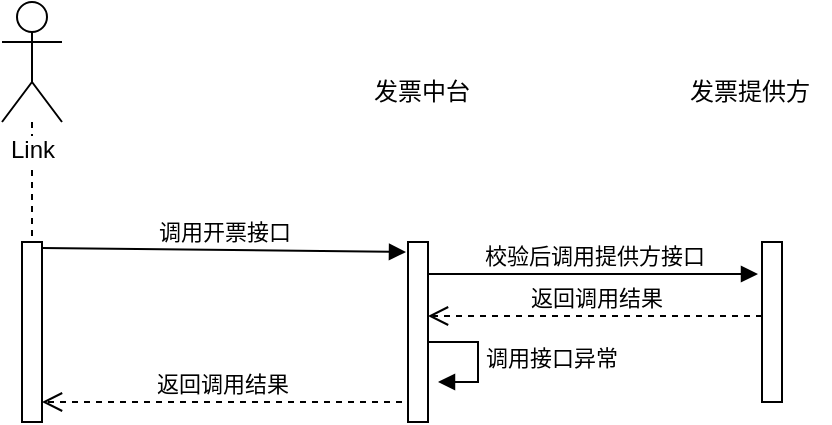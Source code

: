 <mxfile pages="1" version="11.2.1" type="github"><diagram id="LE7GMwA7oeccAruLPDXT" name="Page-1"><mxGraphModel dx="868" dy="452" grid="1" gridSize="10" guides="1" tooltips="1" connect="1" arrows="1" fold="1" page="1" pageScale="1" pageWidth="827" pageHeight="1169" math="0" shadow="0"><root><mxCell id="0"/><mxCell id="1" parent="0"/><mxCell id="mC9n6QI7rBRstka_r5N_-8" style="edgeStyle=orthogonalEdgeStyle;rounded=0;orthogonalLoop=1;jettySize=auto;html=1;entryX=0.5;entryY=0.013;entryDx=0;entryDy=0;entryPerimeter=0;dashed=1;endArrow=none;endFill=0;" edge="1" parent="1" source="mC9n6QI7rBRstka_r5N_-1" target="mC9n6QI7rBRstka_r5N_-5"><mxGeometry relative="1" as="geometry"/></mxCell><mxCell id="mC9n6QI7rBRstka_r5N_-1" value="Link" style="shape=umlActor;verticalLabelPosition=bottom;labelBackgroundColor=#ffffff;verticalAlign=top;html=1;outlineConnect=0;" vertex="1" parent="1"><mxGeometry x="210" y="50" width="30" height="60" as="geometry"/></mxCell><mxCell id="mC9n6QI7rBRstka_r5N_-2" value="发票中台" style="text;html=1;strokeColor=none;fillColor=none;align=center;verticalAlign=middle;whiteSpace=wrap;rounded=0;" vertex="1" parent="1"><mxGeometry x="390" y="80" width="60" height="30" as="geometry"/></mxCell><mxCell id="mC9n6QI7rBRstka_r5N_-3" value="发票提供方" style="text;html=1;strokeColor=none;fillColor=none;align=center;verticalAlign=middle;whiteSpace=wrap;rounded=0;" vertex="1" parent="1"><mxGeometry x="544" y="75" width="80" height="40" as="geometry"/></mxCell><mxCell id="mC9n6QI7rBRstka_r5N_-5" value="" style="html=1;points=[];perimeter=orthogonalPerimeter;" vertex="1" parent="1"><mxGeometry x="220" y="170" width="10" height="90" as="geometry"/></mxCell><mxCell id="mC9n6QI7rBRstka_r5N_-9" value="" style="html=1;points=[];perimeter=orthogonalPerimeter;" vertex="1" parent="1"><mxGeometry x="413" y="170" width="10" height="90" as="geometry"/></mxCell><mxCell id="mC9n6QI7rBRstka_r5N_-10" value="调用开票接口" style="html=1;verticalAlign=bottom;startArrow=none;startFill=0;endArrow=block;startSize=8;entryX=-0.1;entryY=0.025;entryDx=0;entryDy=0;entryPerimeter=0;" edge="1" parent="1"><mxGeometry width="60" relative="1" as="geometry"><mxPoint x="230" y="173" as="sourcePoint"/><mxPoint x="412" y="175" as="targetPoint"/></mxGeometry></mxCell><mxCell id="mC9n6QI7rBRstka_r5N_-11" value="" style="html=1;points=[];perimeter=orthogonalPerimeter;" vertex="1" parent="1"><mxGeometry x="590" y="170" width="10" height="80" as="geometry"/></mxCell><mxCell id="mC9n6QI7rBRstka_r5N_-12" value="校验后调用提供方接口" style="html=1;verticalAlign=bottom;endArrow=block;entryX=-0.2;entryY=0;entryDx=0;entryDy=0;entryPerimeter=0;" edge="1" parent="1"><mxGeometry width="80" relative="1" as="geometry"><mxPoint x="423" y="186" as="sourcePoint"/><mxPoint x="588" y="186" as="targetPoint"/></mxGeometry></mxCell><mxCell id="mC9n6QI7rBRstka_r5N_-13" value="返回调用结果" style="html=1;verticalAlign=bottom;endArrow=open;dashed=1;endSize=8;" edge="1" parent="1"><mxGeometry relative="1" as="geometry"><mxPoint x="590" y="207" as="sourcePoint"/><mxPoint x="423" y="207" as="targetPoint"/></mxGeometry></mxCell><mxCell id="mC9n6QI7rBRstka_r5N_-16" value="返回调用结果" style="html=1;verticalAlign=bottom;endArrow=open;dashed=1;endSize=8;" edge="1" parent="1"><mxGeometry relative="1" as="geometry"><mxPoint x="410" y="250" as="sourcePoint"/><mxPoint x="230" y="250" as="targetPoint"/></mxGeometry></mxCell><mxCell id="mC9n6QI7rBRstka_r5N_-18" value="调用接口异常" style="edgeStyle=orthogonalEdgeStyle;html=1;align=left;spacingLeft=2;endArrow=block;rounded=0;entryX=1;entryY=0;" edge="1" parent="1"><mxGeometry relative="1" as="geometry"><mxPoint x="423" y="220" as="sourcePoint"/><Array as="points"><mxPoint x="448" y="220"/></Array><mxPoint x="428" y="240" as="targetPoint"/></mxGeometry></mxCell></root></mxGraphModel></diagram></mxfile>